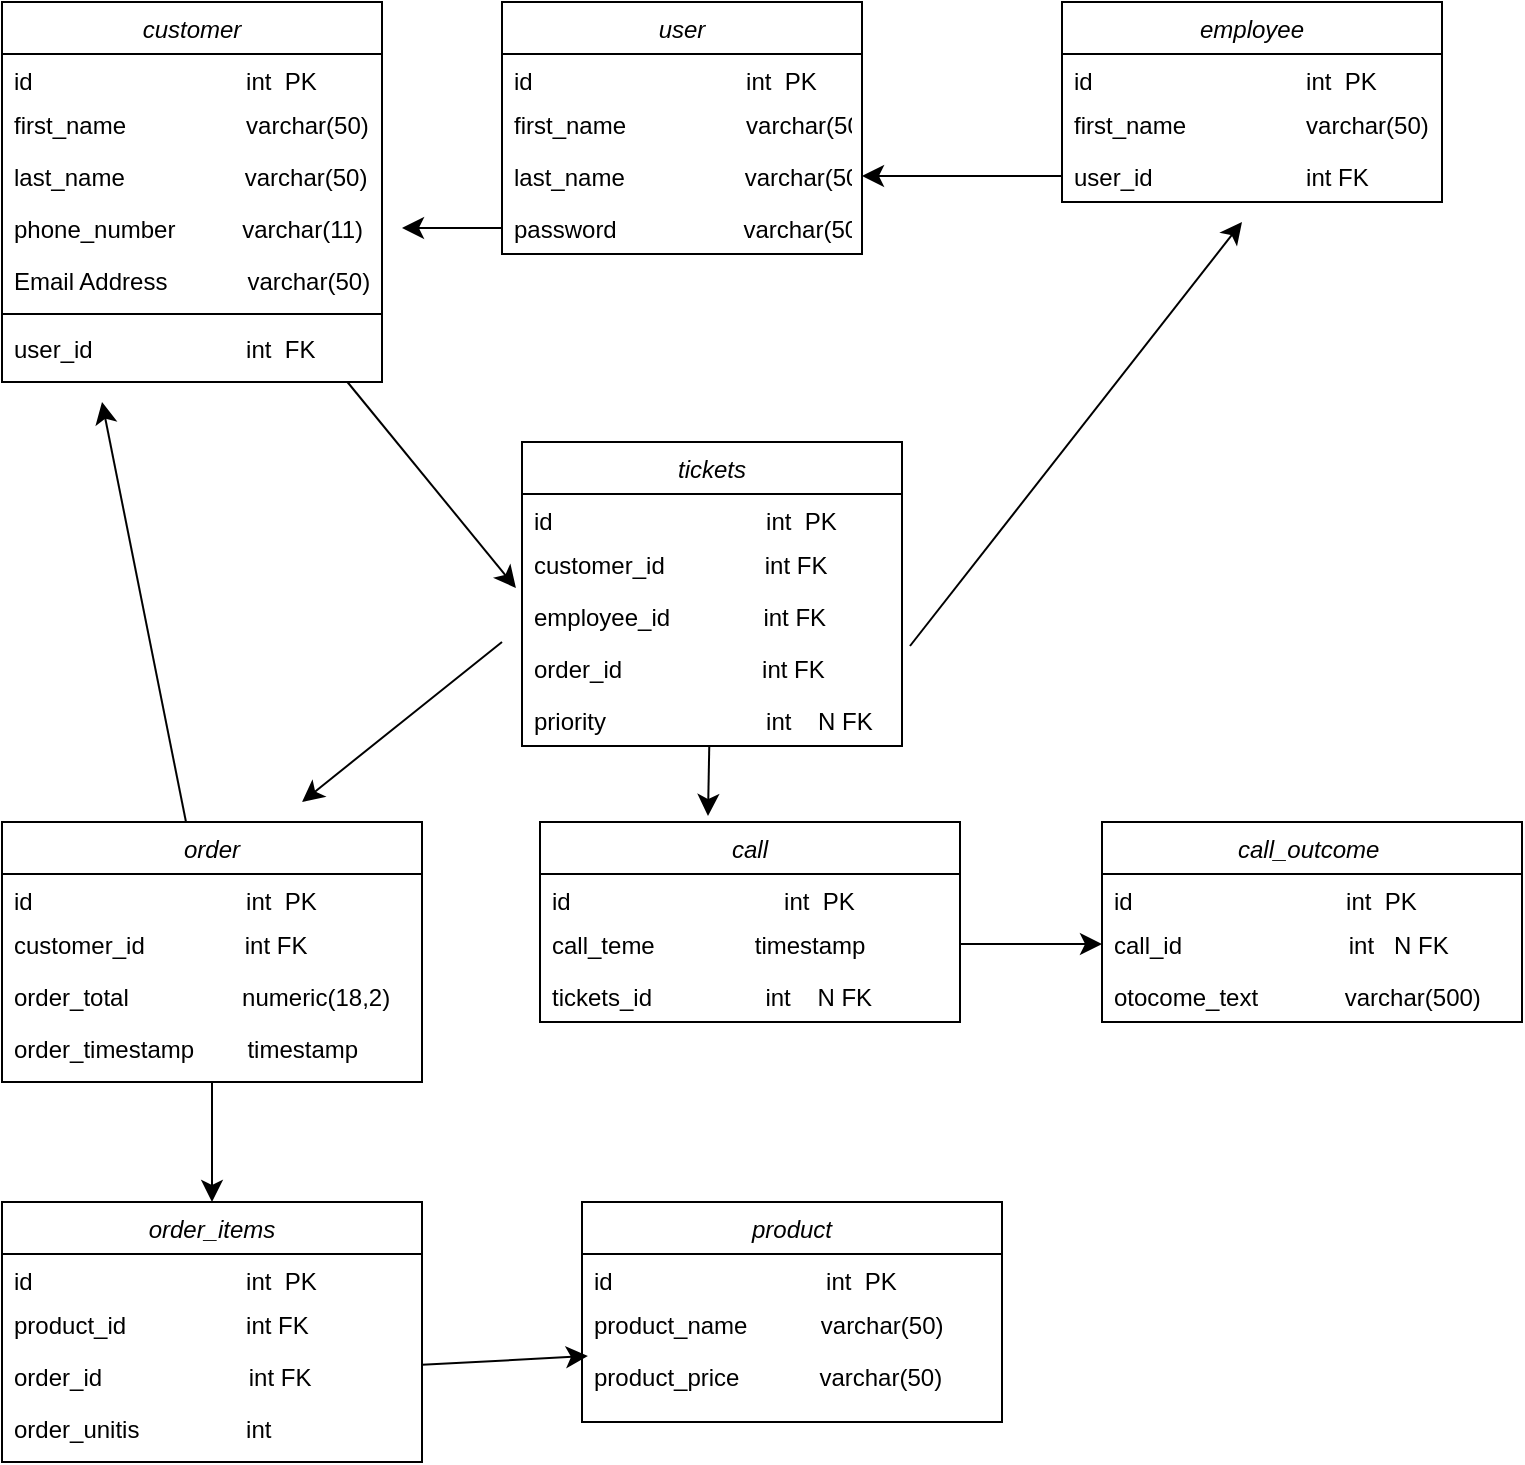 <mxfile version="24.0.7" type="github">
  <diagram id="C5RBs43oDa-KdzZeNtuy" name="Page-1">
    <mxGraphModel dx="794" dy="484" grid="1" gridSize="10" guides="1" tooltips="1" connect="1" arrows="1" fold="1" page="1" pageScale="1" pageWidth="827" pageHeight="1169" math="0" shadow="0">
      <root>
        <mxCell id="WIyWlLk6GJQsqaUBKTNV-0" />
        <mxCell id="WIyWlLk6GJQsqaUBKTNV-1" parent="WIyWlLk6GJQsqaUBKTNV-0" />
        <mxCell id="zkfFHV4jXpPFQw0GAbJ--0" value="customer" style="swimlane;fontStyle=2;align=center;verticalAlign=top;childLayout=stackLayout;horizontal=1;startSize=26;horizontalStack=0;resizeParent=1;resizeLast=0;collapsible=1;marginBottom=0;rounded=0;shadow=0;strokeWidth=1;" parent="WIyWlLk6GJQsqaUBKTNV-1" vertex="1">
          <mxGeometry x="40" y="100" width="190" height="190" as="geometry">
            <mxRectangle x="230" y="140" width="160" height="26" as="alternateBounds" />
          </mxGeometry>
        </mxCell>
        <mxCell id="zkfFHV4jXpPFQw0GAbJ--1" value="id                                int  PK" style="text;align=left;verticalAlign=top;spacingLeft=4;spacingRight=4;overflow=hidden;rotatable=0;points=[[0,0.5],[1,0.5]];portConstraint=eastwest;" parent="zkfFHV4jXpPFQw0GAbJ--0" vertex="1">
          <mxGeometry y="26" width="190" height="22" as="geometry" />
        </mxCell>
        <mxCell id="7bbJHvcjwzr7xM_UKjSH-0" value="first_name                  varchar(50)" style="text;align=left;verticalAlign=top;spacingLeft=4;spacingRight=4;overflow=hidden;rotatable=0;points=[[0,0.5],[1,0.5]];portConstraint=eastwest;" parent="zkfFHV4jXpPFQw0GAbJ--0" vertex="1">
          <mxGeometry y="48" width="190" height="26" as="geometry" />
        </mxCell>
        <mxCell id="7bbJHvcjwzr7xM_UKjSH-1" value="last_name                  varchar(50)" style="text;align=left;verticalAlign=top;spacingLeft=4;spacingRight=4;overflow=hidden;rotatable=0;points=[[0,0.5],[1,0.5]];portConstraint=eastwest;" parent="zkfFHV4jXpPFQw0GAbJ--0" vertex="1">
          <mxGeometry y="74" width="190" height="26" as="geometry" />
        </mxCell>
        <mxCell id="zkfFHV4jXpPFQw0GAbJ--2" value="phone_number          varchar(11)" style="text;align=left;verticalAlign=top;spacingLeft=4;spacingRight=4;overflow=hidden;rotatable=0;points=[[0,0.5],[1,0.5]];portConstraint=eastwest;rounded=0;shadow=0;html=0;" parent="zkfFHV4jXpPFQw0GAbJ--0" vertex="1">
          <mxGeometry y="100" width="190" height="26" as="geometry" />
        </mxCell>
        <mxCell id="zkfFHV4jXpPFQw0GAbJ--3" value="Email Address            varchar(50)" style="text;align=left;verticalAlign=top;spacingLeft=4;spacingRight=4;overflow=hidden;rotatable=0;points=[[0,0.5],[1,0.5]];portConstraint=eastwest;rounded=0;shadow=0;html=0;" parent="zkfFHV4jXpPFQw0GAbJ--0" vertex="1">
          <mxGeometry y="126" width="190" height="26" as="geometry" />
        </mxCell>
        <mxCell id="zkfFHV4jXpPFQw0GAbJ--4" value="" style="line;html=1;strokeWidth=1;align=left;verticalAlign=middle;spacingTop=-1;spacingLeft=3;spacingRight=3;rotatable=0;labelPosition=right;points=[];portConstraint=eastwest;" parent="zkfFHV4jXpPFQw0GAbJ--0" vertex="1">
          <mxGeometry y="152" width="190" height="8" as="geometry" />
        </mxCell>
        <mxCell id="zkfFHV4jXpPFQw0GAbJ--5" value="user_id                       int  FK   " style="text;align=left;verticalAlign=top;spacingLeft=4;spacingRight=4;overflow=hidden;rotatable=0;points=[[0,0.5],[1,0.5]];portConstraint=eastwest;" parent="zkfFHV4jXpPFQw0GAbJ--0" vertex="1">
          <mxGeometry y="160" width="190" height="20" as="geometry" />
        </mxCell>
        <mxCell id="7bbJHvcjwzr7xM_UKjSH-2" value="user" style="swimlane;fontStyle=2;align=center;verticalAlign=top;childLayout=stackLayout;horizontal=1;startSize=26;horizontalStack=0;resizeParent=1;resizeLast=0;collapsible=1;marginBottom=0;rounded=0;shadow=0;strokeWidth=1;" parent="WIyWlLk6GJQsqaUBKTNV-1" vertex="1">
          <mxGeometry x="290" y="100" width="180" height="126" as="geometry">
            <mxRectangle x="230" y="140" width="160" height="26" as="alternateBounds" />
          </mxGeometry>
        </mxCell>
        <mxCell id="7bbJHvcjwzr7xM_UKjSH-3" value="id                                int  PK" style="text;align=left;verticalAlign=top;spacingLeft=4;spacingRight=4;overflow=hidden;rotatable=0;points=[[0,0.5],[1,0.5]];portConstraint=eastwest;" parent="7bbJHvcjwzr7xM_UKjSH-2" vertex="1">
          <mxGeometry y="26" width="180" height="22" as="geometry" />
        </mxCell>
        <mxCell id="7bbJHvcjwzr7xM_UKjSH-4" value="first_name                  varchar(50)" style="text;align=left;verticalAlign=top;spacingLeft=4;spacingRight=4;overflow=hidden;rotatable=0;points=[[0,0.5],[1,0.5]];portConstraint=eastwest;" parent="7bbJHvcjwzr7xM_UKjSH-2" vertex="1">
          <mxGeometry y="48" width="180" height="26" as="geometry" />
        </mxCell>
        <mxCell id="7bbJHvcjwzr7xM_UKjSH-5" value="last_name                  varchar(50)" style="text;align=left;verticalAlign=top;spacingLeft=4;spacingRight=4;overflow=hidden;rotatable=0;points=[[0,0.5],[1,0.5]];portConstraint=eastwest;" parent="7bbJHvcjwzr7xM_UKjSH-2" vertex="1">
          <mxGeometry y="74" width="180" height="26" as="geometry" />
        </mxCell>
        <mxCell id="XO_eamlv1lRr7XZnYYvt-0" style="edgeStyle=none;curved=1;rounded=0;orthogonalLoop=1;jettySize=auto;html=1;fontSize=12;startSize=8;endSize=8;" edge="1" parent="7bbJHvcjwzr7xM_UKjSH-2" source="7bbJHvcjwzr7xM_UKjSH-6">
          <mxGeometry relative="1" as="geometry">
            <mxPoint x="-50" y="113" as="targetPoint" />
          </mxGeometry>
        </mxCell>
        <mxCell id="7bbJHvcjwzr7xM_UKjSH-6" value="password                   varchar(50)" style="text;align=left;verticalAlign=top;spacingLeft=4;spacingRight=4;overflow=hidden;rotatable=0;points=[[0,0.5],[1,0.5]];portConstraint=eastwest;rounded=0;shadow=0;html=0;" parent="7bbJHvcjwzr7xM_UKjSH-2" vertex="1">
          <mxGeometry y="100" width="180" height="26" as="geometry" />
        </mxCell>
        <mxCell id="7bbJHvcjwzr7xM_UKjSH-10" value="employee" style="swimlane;fontStyle=2;align=center;verticalAlign=top;childLayout=stackLayout;horizontal=1;startSize=26;horizontalStack=0;resizeParent=1;resizeLast=0;collapsible=1;marginBottom=0;rounded=0;shadow=0;strokeWidth=1;" parent="WIyWlLk6GJQsqaUBKTNV-1" vertex="1">
          <mxGeometry x="570" y="100" width="190" height="100" as="geometry">
            <mxRectangle x="230" y="140" width="160" height="26" as="alternateBounds" />
          </mxGeometry>
        </mxCell>
        <mxCell id="7bbJHvcjwzr7xM_UKjSH-11" value="id                                int  PK" style="text;align=left;verticalAlign=top;spacingLeft=4;spacingRight=4;overflow=hidden;rotatable=0;points=[[0,0.5],[1,0.5]];portConstraint=eastwest;" parent="7bbJHvcjwzr7xM_UKjSH-10" vertex="1">
          <mxGeometry y="26" width="190" height="22" as="geometry" />
        </mxCell>
        <mxCell id="7bbJHvcjwzr7xM_UKjSH-12" value="first_name                  varchar(50)" style="text;align=left;verticalAlign=top;spacingLeft=4;spacingRight=4;overflow=hidden;rotatable=0;points=[[0,0.5],[1,0.5]];portConstraint=eastwest;" parent="7bbJHvcjwzr7xM_UKjSH-10" vertex="1">
          <mxGeometry y="48" width="190" height="26" as="geometry" />
        </mxCell>
        <mxCell id="7bbJHvcjwzr7xM_UKjSH-13" value="user_id                       int FK" style="text;align=left;verticalAlign=top;spacingLeft=4;spacingRight=4;overflow=hidden;rotatable=0;points=[[0,0.5],[1,0.5]];portConstraint=eastwest;" parent="7bbJHvcjwzr7xM_UKjSH-10" vertex="1">
          <mxGeometry y="74" width="190" height="26" as="geometry" />
        </mxCell>
        <mxCell id="7bbJHvcjwzr7xM_UKjSH-15" value="tickets" style="swimlane;fontStyle=2;align=center;verticalAlign=top;childLayout=stackLayout;horizontal=1;startSize=26;horizontalStack=0;resizeParent=1;resizeLast=0;collapsible=1;marginBottom=0;rounded=0;shadow=0;strokeWidth=1;" parent="WIyWlLk6GJQsqaUBKTNV-1" vertex="1">
          <mxGeometry x="300" y="320" width="190" height="152" as="geometry">
            <mxRectangle x="230" y="140" width="160" height="26" as="alternateBounds" />
          </mxGeometry>
        </mxCell>
        <mxCell id="7bbJHvcjwzr7xM_UKjSH-16" value="id                                int  PK" style="text;align=left;verticalAlign=top;spacingLeft=4;spacingRight=4;overflow=hidden;rotatable=0;points=[[0,0.5],[1,0.5]];portConstraint=eastwest;" parent="7bbJHvcjwzr7xM_UKjSH-15" vertex="1">
          <mxGeometry y="26" width="190" height="22" as="geometry" />
        </mxCell>
        <mxCell id="7bbJHvcjwzr7xM_UKjSH-17" value="customer_id               int FK" style="text;align=left;verticalAlign=top;spacingLeft=4;spacingRight=4;overflow=hidden;rotatable=0;points=[[0,0.5],[1,0.5]];portConstraint=eastwest;" parent="7bbJHvcjwzr7xM_UKjSH-15" vertex="1">
          <mxGeometry y="48" width="190" height="26" as="geometry" />
        </mxCell>
        <mxCell id="XO_eamlv1lRr7XZnYYvt-3" style="edgeStyle=none;curved=1;rounded=0;orthogonalLoop=1;jettySize=auto;html=1;fontSize=12;startSize=8;endSize=8;exitX=1.021;exitY=0.077;exitDx=0;exitDy=0;exitPerimeter=0;" edge="1" parent="7bbJHvcjwzr7xM_UKjSH-15" source="7bbJHvcjwzr7xM_UKjSH-19">
          <mxGeometry relative="1" as="geometry">
            <mxPoint x="360" y="-110" as="targetPoint" />
          </mxGeometry>
        </mxCell>
        <mxCell id="7bbJHvcjwzr7xM_UKjSH-18" value="employee_id              int FK" style="text;align=left;verticalAlign=top;spacingLeft=4;spacingRight=4;overflow=hidden;rotatable=0;points=[[0,0.5],[1,0.5]];portConstraint=eastwest;" parent="7bbJHvcjwzr7xM_UKjSH-15" vertex="1">
          <mxGeometry y="74" width="190" height="26" as="geometry" />
        </mxCell>
        <mxCell id="XO_eamlv1lRr7XZnYYvt-4" style="edgeStyle=none;curved=1;rounded=0;orthogonalLoop=1;jettySize=auto;html=1;fontSize=12;startSize=8;endSize=8;" edge="1" parent="7bbJHvcjwzr7xM_UKjSH-15">
          <mxGeometry relative="1" as="geometry">
            <mxPoint x="-110" y="180" as="targetPoint" />
            <mxPoint x="-10" y="100" as="sourcePoint" />
          </mxGeometry>
        </mxCell>
        <mxCell id="7bbJHvcjwzr7xM_UKjSH-19" value="order_id                     int FK" style="text;align=left;verticalAlign=top;spacingLeft=4;spacingRight=4;overflow=hidden;rotatable=0;points=[[0,0.5],[1,0.5]];portConstraint=eastwest;rounded=0;shadow=0;html=0;" parent="7bbJHvcjwzr7xM_UKjSH-15" vertex="1">
          <mxGeometry y="100" width="190" height="26" as="geometry" />
        </mxCell>
        <mxCell id="7bbJHvcjwzr7xM_UKjSH-20" value="priority                        int    N FK" style="text;align=left;verticalAlign=top;spacingLeft=4;spacingRight=4;overflow=hidden;rotatable=0;points=[[0,0.5],[1,0.5]];portConstraint=eastwest;rounded=0;shadow=0;html=0;" parent="7bbJHvcjwzr7xM_UKjSH-15" vertex="1">
          <mxGeometry y="126" width="190" height="24" as="geometry" />
        </mxCell>
        <mxCell id="XO_eamlv1lRr7XZnYYvt-6" style="edgeStyle=none;curved=1;rounded=0;orthogonalLoop=1;jettySize=auto;html=1;fontSize=12;startSize=8;endSize=8;" edge="1" parent="WIyWlLk6GJQsqaUBKTNV-1" source="7bbJHvcjwzr7xM_UKjSH-21">
          <mxGeometry relative="1" as="geometry">
            <mxPoint x="90" y="300" as="targetPoint" />
          </mxGeometry>
        </mxCell>
        <mxCell id="XO_eamlv1lRr7XZnYYvt-7" style="edgeStyle=none;curved=1;rounded=0;orthogonalLoop=1;jettySize=auto;html=1;entryX=0.5;entryY=0;entryDx=0;entryDy=0;fontSize=12;startSize=8;endSize=8;" edge="1" parent="WIyWlLk6GJQsqaUBKTNV-1" source="7bbJHvcjwzr7xM_UKjSH-21" target="7bbJHvcjwzr7xM_UKjSH-36">
          <mxGeometry relative="1" as="geometry" />
        </mxCell>
        <mxCell id="7bbJHvcjwzr7xM_UKjSH-21" value=" order" style="swimlane;fontStyle=2;align=center;verticalAlign=top;childLayout=stackLayout;horizontal=1;startSize=26;horizontalStack=0;resizeParent=1;resizeLast=0;collapsible=1;marginBottom=0;rounded=0;shadow=0;strokeWidth=1;" parent="WIyWlLk6GJQsqaUBKTNV-1" vertex="1">
          <mxGeometry x="40" y="510" width="210" height="130" as="geometry">
            <mxRectangle x="230" y="140" width="160" height="26" as="alternateBounds" />
          </mxGeometry>
        </mxCell>
        <mxCell id="7bbJHvcjwzr7xM_UKjSH-22" value="id                                int  PK" style="text;align=left;verticalAlign=top;spacingLeft=4;spacingRight=4;overflow=hidden;rotatable=0;points=[[0,0.5],[1,0.5]];portConstraint=eastwest;" parent="7bbJHvcjwzr7xM_UKjSH-21" vertex="1">
          <mxGeometry y="26" width="210" height="22" as="geometry" />
        </mxCell>
        <mxCell id="7bbJHvcjwzr7xM_UKjSH-23" value="customer_id               int FK" style="text;align=left;verticalAlign=top;spacingLeft=4;spacingRight=4;overflow=hidden;rotatable=0;points=[[0,0.5],[1,0.5]];portConstraint=eastwest;" parent="7bbJHvcjwzr7xM_UKjSH-21" vertex="1">
          <mxGeometry y="48" width="210" height="26" as="geometry" />
        </mxCell>
        <mxCell id="7bbJHvcjwzr7xM_UKjSH-25" value="order_total                 numeric(18,2)" style="text;align=left;verticalAlign=top;spacingLeft=4;spacingRight=4;overflow=hidden;rotatable=0;points=[[0,0.5],[1,0.5]];portConstraint=eastwest;rounded=0;shadow=0;html=0;" parent="7bbJHvcjwzr7xM_UKjSH-21" vertex="1">
          <mxGeometry y="74" width="210" height="26" as="geometry" />
        </mxCell>
        <mxCell id="7bbJHvcjwzr7xM_UKjSH-26" value="order_timestamp        timestamp" style="text;align=left;verticalAlign=top;spacingLeft=4;spacingRight=4;overflow=hidden;rotatable=0;points=[[0,0.5],[1,0.5]];portConstraint=eastwest;rounded=0;shadow=0;html=0;" parent="7bbJHvcjwzr7xM_UKjSH-21" vertex="1">
          <mxGeometry y="100" width="210" height="26" as="geometry" />
        </mxCell>
        <mxCell id="7bbJHvcjwzr7xM_UKjSH-27" value=" call" style="swimlane;fontStyle=2;align=center;verticalAlign=top;childLayout=stackLayout;horizontal=1;startSize=26;horizontalStack=0;resizeParent=1;resizeLast=0;collapsible=1;marginBottom=0;rounded=0;shadow=0;strokeWidth=1;" parent="WIyWlLk6GJQsqaUBKTNV-1" vertex="1">
          <mxGeometry x="309" y="510" width="210" height="100" as="geometry">
            <mxRectangle x="230" y="140" width="160" height="26" as="alternateBounds" />
          </mxGeometry>
        </mxCell>
        <mxCell id="7bbJHvcjwzr7xM_UKjSH-28" value="id                                int  PK" style="text;align=left;verticalAlign=top;spacingLeft=4;spacingRight=4;overflow=hidden;rotatable=0;points=[[0,0.5],[1,0.5]];portConstraint=eastwest;" parent="7bbJHvcjwzr7xM_UKjSH-27" vertex="1">
          <mxGeometry y="26" width="210" height="22" as="geometry" />
        </mxCell>
        <mxCell id="7bbJHvcjwzr7xM_UKjSH-29" value="call_teme               timestamp " style="text;align=left;verticalAlign=top;spacingLeft=4;spacingRight=4;overflow=hidden;rotatable=0;points=[[0,0.5],[1,0.5]];portConstraint=eastwest;" parent="7bbJHvcjwzr7xM_UKjSH-27" vertex="1">
          <mxGeometry y="48" width="210" height="26" as="geometry" />
        </mxCell>
        <mxCell id="7bbJHvcjwzr7xM_UKjSH-30" value="tickets_id                 int    N FK" style="text;align=left;verticalAlign=top;spacingLeft=4;spacingRight=4;overflow=hidden;rotatable=0;points=[[0,0.5],[1,0.5]];portConstraint=eastwest;rounded=0;shadow=0;html=0;" parent="7bbJHvcjwzr7xM_UKjSH-27" vertex="1">
          <mxGeometry y="74" width="210" height="26" as="geometry" />
        </mxCell>
        <mxCell id="7bbJHvcjwzr7xM_UKjSH-32" value=" call_outcome " style="swimlane;fontStyle=2;align=center;verticalAlign=top;childLayout=stackLayout;horizontal=1;startSize=26;horizontalStack=0;resizeParent=1;resizeLast=0;collapsible=1;marginBottom=0;rounded=0;shadow=0;strokeWidth=1;" parent="WIyWlLk6GJQsqaUBKTNV-1" vertex="1">
          <mxGeometry x="590" y="510" width="210" height="100" as="geometry">
            <mxRectangle x="230" y="140" width="160" height="26" as="alternateBounds" />
          </mxGeometry>
        </mxCell>
        <mxCell id="7bbJHvcjwzr7xM_UKjSH-33" value="id                                int  PK" style="text;align=left;verticalAlign=top;spacingLeft=4;spacingRight=4;overflow=hidden;rotatable=0;points=[[0,0.5],[1,0.5]];portConstraint=eastwest;" parent="7bbJHvcjwzr7xM_UKjSH-32" vertex="1">
          <mxGeometry y="26" width="210" height="22" as="geometry" />
        </mxCell>
        <mxCell id="7bbJHvcjwzr7xM_UKjSH-34" value="call_id                         int   N FK" style="text;align=left;verticalAlign=top;spacingLeft=4;spacingRight=4;overflow=hidden;rotatable=0;points=[[0,0.5],[1,0.5]];portConstraint=eastwest;" parent="7bbJHvcjwzr7xM_UKjSH-32" vertex="1">
          <mxGeometry y="48" width="210" height="26" as="geometry" />
        </mxCell>
        <mxCell id="7bbJHvcjwzr7xM_UKjSH-35" value="otocome_text             varchar(500)" style="text;align=left;verticalAlign=top;spacingLeft=4;spacingRight=4;overflow=hidden;rotatable=0;points=[[0,0.5],[1,0.5]];portConstraint=eastwest;rounded=0;shadow=0;html=0;" parent="7bbJHvcjwzr7xM_UKjSH-32" vertex="1">
          <mxGeometry y="74" width="210" height="26" as="geometry" />
        </mxCell>
        <mxCell id="7bbJHvcjwzr7xM_UKjSH-36" value=" order_items" style="swimlane;fontStyle=2;align=center;verticalAlign=top;childLayout=stackLayout;horizontal=1;startSize=26;horizontalStack=0;resizeParent=1;resizeLast=0;collapsible=1;marginBottom=0;rounded=0;shadow=0;strokeWidth=1;" parent="WIyWlLk6GJQsqaUBKTNV-1" vertex="1">
          <mxGeometry x="40" y="700" width="210" height="130" as="geometry">
            <mxRectangle x="230" y="140" width="160" height="26" as="alternateBounds" />
          </mxGeometry>
        </mxCell>
        <mxCell id="7bbJHvcjwzr7xM_UKjSH-37" value="id                                int  PK" style="text;align=left;verticalAlign=top;spacingLeft=4;spacingRight=4;overflow=hidden;rotatable=0;points=[[0,0.5],[1,0.5]];portConstraint=eastwest;" parent="7bbJHvcjwzr7xM_UKjSH-36" vertex="1">
          <mxGeometry y="26" width="210" height="22" as="geometry" />
        </mxCell>
        <mxCell id="7bbJHvcjwzr7xM_UKjSH-38" value="product_id                  int FK" style="text;align=left;verticalAlign=top;spacingLeft=4;spacingRight=4;overflow=hidden;rotatable=0;points=[[0,0.5],[1,0.5]];portConstraint=eastwest;" parent="7bbJHvcjwzr7xM_UKjSH-36" vertex="1">
          <mxGeometry y="48" width="210" height="26" as="geometry" />
        </mxCell>
        <mxCell id="7bbJHvcjwzr7xM_UKjSH-39" value="order_id                      int FK" style="text;align=left;verticalAlign=top;spacingLeft=4;spacingRight=4;overflow=hidden;rotatable=0;points=[[0,0.5],[1,0.5]];portConstraint=eastwest;rounded=0;shadow=0;html=0;" parent="7bbJHvcjwzr7xM_UKjSH-36" vertex="1">
          <mxGeometry y="74" width="210" height="26" as="geometry" />
        </mxCell>
        <mxCell id="7bbJHvcjwzr7xM_UKjSH-40" value="order_unitis                int" style="text;align=left;verticalAlign=top;spacingLeft=4;spacingRight=4;overflow=hidden;rotatable=0;points=[[0,0.5],[1,0.5]];portConstraint=eastwest;rounded=0;shadow=0;html=0;" parent="7bbJHvcjwzr7xM_UKjSH-36" vertex="1">
          <mxGeometry y="100" width="210" height="26" as="geometry" />
        </mxCell>
        <mxCell id="7bbJHvcjwzr7xM_UKjSH-41" value="product" style="swimlane;fontStyle=2;align=center;verticalAlign=top;childLayout=stackLayout;horizontal=1;startSize=26;horizontalStack=0;resizeParent=1;resizeLast=0;collapsible=1;marginBottom=0;rounded=0;shadow=0;strokeWidth=1;" parent="WIyWlLk6GJQsqaUBKTNV-1" vertex="1">
          <mxGeometry x="330" y="700" width="210" height="110" as="geometry">
            <mxRectangle x="230" y="140" width="160" height="26" as="alternateBounds" />
          </mxGeometry>
        </mxCell>
        <mxCell id="7bbJHvcjwzr7xM_UKjSH-42" value="id                                int  PK" style="text;align=left;verticalAlign=top;spacingLeft=4;spacingRight=4;overflow=hidden;rotatable=0;points=[[0,0.5],[1,0.5]];portConstraint=eastwest;" parent="7bbJHvcjwzr7xM_UKjSH-41" vertex="1">
          <mxGeometry y="26" width="210" height="22" as="geometry" />
        </mxCell>
        <mxCell id="7bbJHvcjwzr7xM_UKjSH-43" value="product_name           varchar(50)" style="text;align=left;verticalAlign=top;spacingLeft=4;spacingRight=4;overflow=hidden;rotatable=0;points=[[0,0.5],[1,0.5]];portConstraint=eastwest;" parent="7bbJHvcjwzr7xM_UKjSH-41" vertex="1">
          <mxGeometry y="48" width="210" height="26" as="geometry" />
        </mxCell>
        <mxCell id="7bbJHvcjwzr7xM_UKjSH-46" value="product_price            varchar(50)" style="text;align=left;verticalAlign=top;spacingLeft=4;spacingRight=4;overflow=hidden;rotatable=0;points=[[0,0.5],[1,0.5]];portConstraint=eastwest;" parent="7bbJHvcjwzr7xM_UKjSH-41" vertex="1">
          <mxGeometry y="74" width="210" height="26" as="geometry" />
        </mxCell>
        <mxCell id="XO_eamlv1lRr7XZnYYvt-1" style="edgeStyle=none;curved=1;rounded=0;orthogonalLoop=1;jettySize=auto;html=1;entryX=1;entryY=0.5;entryDx=0;entryDy=0;fontSize=12;startSize=8;endSize=8;" edge="1" parent="WIyWlLk6GJQsqaUBKTNV-1" source="7bbJHvcjwzr7xM_UKjSH-13" target="7bbJHvcjwzr7xM_UKjSH-5">
          <mxGeometry relative="1" as="geometry" />
        </mxCell>
        <mxCell id="XO_eamlv1lRr7XZnYYvt-2" style="edgeStyle=none;curved=1;rounded=0;orthogonalLoop=1;jettySize=auto;html=1;entryX=-0.016;entryY=0.962;entryDx=0;entryDy=0;entryPerimeter=0;fontSize=12;startSize=8;endSize=8;" edge="1" parent="WIyWlLk6GJQsqaUBKTNV-1" source="zkfFHV4jXpPFQw0GAbJ--0" target="7bbJHvcjwzr7xM_UKjSH-17">
          <mxGeometry relative="1" as="geometry" />
        </mxCell>
        <mxCell id="XO_eamlv1lRr7XZnYYvt-5" style="edgeStyle=none;curved=1;rounded=0;orthogonalLoop=1;jettySize=auto;html=1;entryX=0.4;entryY=-0.03;entryDx=0;entryDy=0;entryPerimeter=0;fontSize=12;startSize=8;endSize=8;" edge="1" parent="WIyWlLk6GJQsqaUBKTNV-1" source="7bbJHvcjwzr7xM_UKjSH-15" target="7bbJHvcjwzr7xM_UKjSH-27">
          <mxGeometry relative="1" as="geometry" />
        </mxCell>
        <mxCell id="XO_eamlv1lRr7XZnYYvt-8" style="edgeStyle=none;curved=1;rounded=0;orthogonalLoop=1;jettySize=auto;html=1;entryX=0.014;entryY=0.115;entryDx=0;entryDy=0;entryPerimeter=0;fontSize=12;startSize=8;endSize=8;" edge="1" parent="WIyWlLk6GJQsqaUBKTNV-1" source="7bbJHvcjwzr7xM_UKjSH-39" target="7bbJHvcjwzr7xM_UKjSH-46">
          <mxGeometry relative="1" as="geometry" />
        </mxCell>
        <mxCell id="XO_eamlv1lRr7XZnYYvt-9" style="edgeStyle=none;curved=1;rounded=0;orthogonalLoop=1;jettySize=auto;html=1;entryX=0;entryY=0.5;entryDx=0;entryDy=0;fontSize=12;startSize=8;endSize=8;" edge="1" parent="WIyWlLk6GJQsqaUBKTNV-1" source="7bbJHvcjwzr7xM_UKjSH-29" target="7bbJHvcjwzr7xM_UKjSH-34">
          <mxGeometry relative="1" as="geometry" />
        </mxCell>
      </root>
    </mxGraphModel>
  </diagram>
</mxfile>
